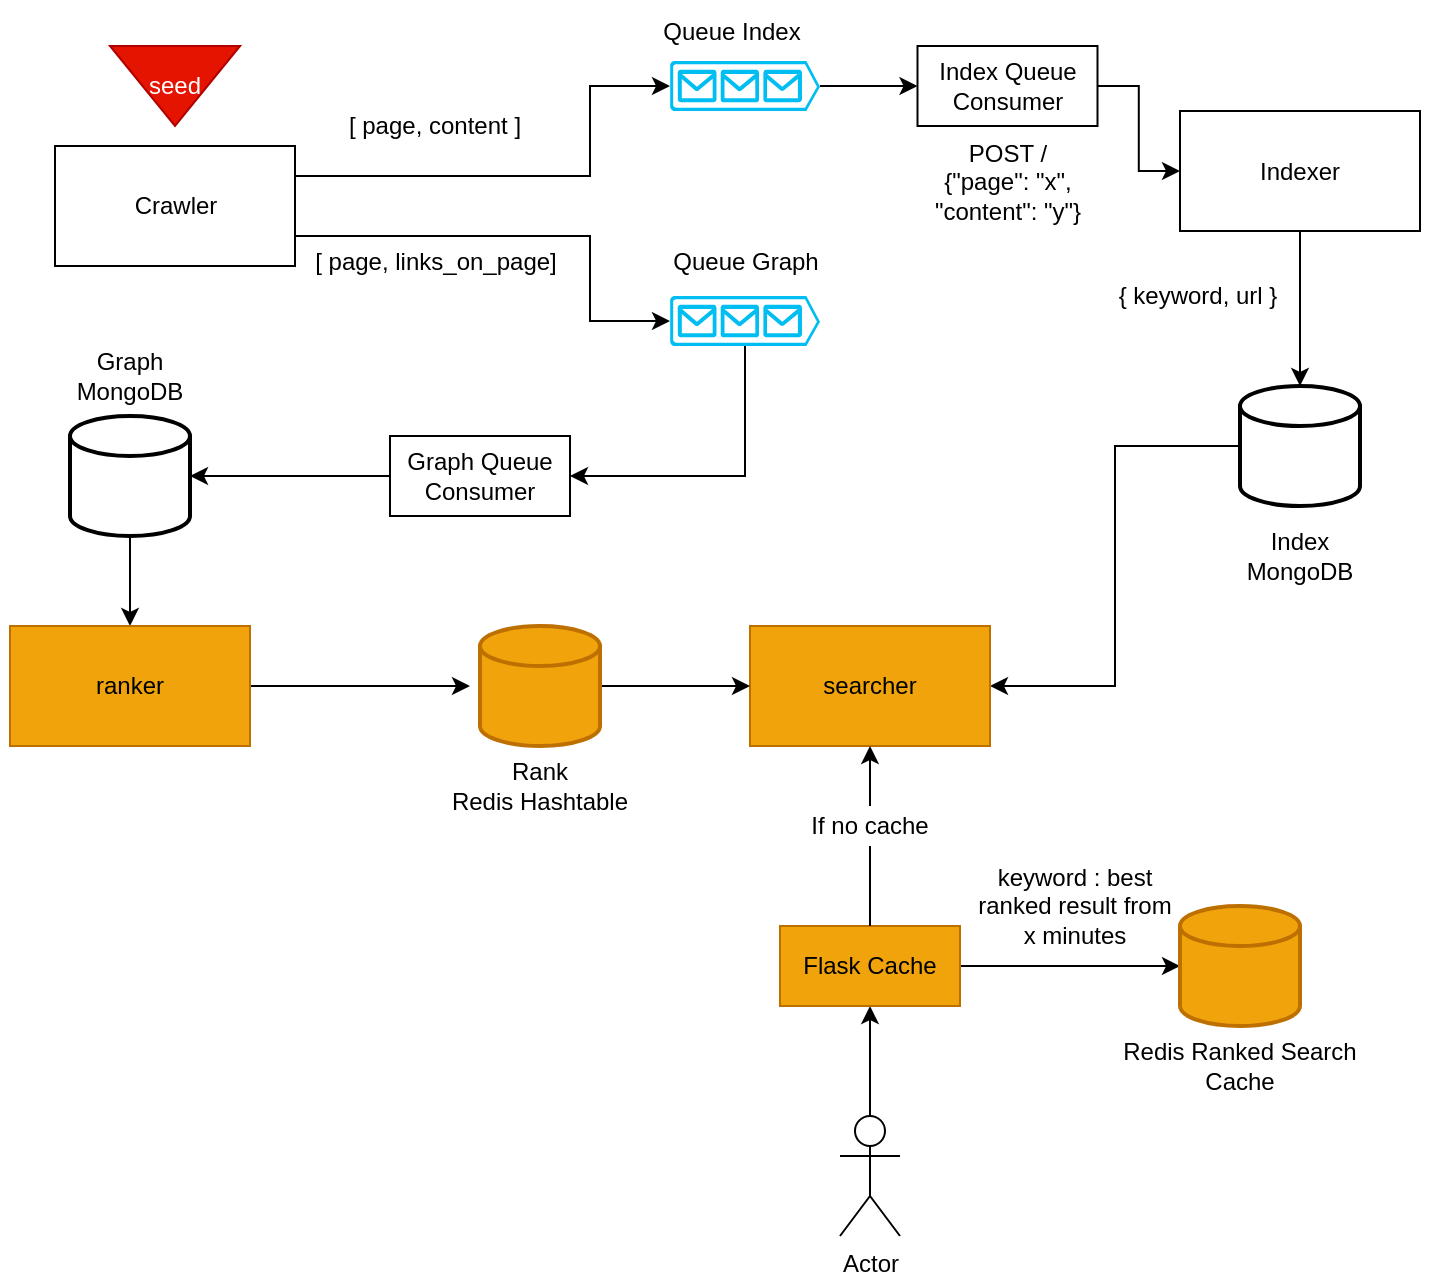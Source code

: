 <mxfile>
    <diagram id="Jl-_jQ0kGxpeFKTexMm_" name="Página-1">
        <mxGraphModel dx="690" dy="373" grid="1" gridSize="10" guides="1" tooltips="1" connect="1" arrows="1" fold="1" page="1" pageScale="1" pageWidth="827" pageHeight="1169" math="0" shadow="0">
            <root>
                <mxCell id="0"/>
                <mxCell id="1" parent="0"/>
                <mxCell id="45" style="edgeStyle=orthogonalEdgeStyle;rounded=0;orthogonalLoop=1;jettySize=auto;html=1;exitX=1;exitY=0.25;exitDx=0;exitDy=0;entryX=0;entryY=0.5;entryDx=0;entryDy=0;entryPerimeter=0;" parent="1" source="2" target="3" edge="1">
                    <mxGeometry relative="1" as="geometry">
                        <Array as="points">
                            <mxPoint x="380" y="115"/>
                            <mxPoint x="380" y="70"/>
                        </Array>
                    </mxGeometry>
                </mxCell>
                <mxCell id="93" style="edgeStyle=orthogonalEdgeStyle;rounded=0;orthogonalLoop=1;jettySize=auto;html=1;exitX=1;exitY=0.75;exitDx=0;exitDy=0;entryX=0;entryY=0.5;entryDx=0;entryDy=0;entryPerimeter=0;" parent="1" source="2" target="91" edge="1">
                    <mxGeometry relative="1" as="geometry">
                        <Array as="points">
                            <mxPoint x="380" y="145"/>
                            <mxPoint x="380" y="188"/>
                        </Array>
                    </mxGeometry>
                </mxCell>
                <mxCell id="2" value="Crawler" style="rounded=0;whiteSpace=wrap;html=1;" parent="1" vertex="1">
                    <mxGeometry x="112.5" y="100" width="120" height="60" as="geometry"/>
                </mxCell>
                <mxCell id="97" style="edgeStyle=orthogonalEdgeStyle;rounded=0;orthogonalLoop=1;jettySize=auto;html=1;entryX=0;entryY=0.5;entryDx=0;entryDy=0;" parent="1" source="3" target="65" edge="1">
                    <mxGeometry relative="1" as="geometry"/>
                </mxCell>
                <mxCell id="3" value="" style="verticalLabelPosition=bottom;html=1;verticalAlign=top;align=center;strokeColor=none;fillColor=#00BEF2;shape=mxgraph.azure.queue_generic;pointerEvents=1;" parent="1" vertex="1">
                    <mxGeometry x="420" y="57.5" width="75" height="25" as="geometry"/>
                </mxCell>
                <mxCell id="63" style="edgeStyle=orthogonalEdgeStyle;rounded=0;orthogonalLoop=1;jettySize=auto;html=1;entryX=0.5;entryY=0;entryDx=0;entryDy=0;startArrow=none;startFill=0;strokeWidth=1;" parent="1" source="4" target="25" edge="1">
                    <mxGeometry relative="1" as="geometry"/>
                </mxCell>
                <mxCell id="4" value="" style="strokeWidth=2;html=1;shape=mxgraph.flowchart.database;whiteSpace=wrap;" parent="1" vertex="1">
                    <mxGeometry x="120" y="235" width="60" height="60" as="geometry"/>
                </mxCell>
                <mxCell id="7" value="Queue Index" style="text;html=1;strokeColor=none;fillColor=none;align=center;verticalAlign=middle;whiteSpace=wrap;rounded=0;" parent="1" vertex="1">
                    <mxGeometry x="386.25" y="27.5" width="130" height="30" as="geometry"/>
                </mxCell>
                <mxCell id="8" value="[ page, content ]" style="text;html=1;strokeColor=none;fillColor=none;align=center;verticalAlign=middle;whiteSpace=wrap;rounded=0;" parent="1" vertex="1">
                    <mxGeometry x="245" y="80" width="115" height="20" as="geometry"/>
                </mxCell>
                <mxCell id="9" value="Graph&lt;br&gt;MongoDB" style="text;html=1;strokeColor=none;fillColor=none;align=center;verticalAlign=middle;whiteSpace=wrap;rounded=0;" parent="1" vertex="1">
                    <mxGeometry x="85" y="195" width="130" height="40" as="geometry"/>
                </mxCell>
                <mxCell id="24" style="edgeStyle=orthogonalEdgeStyle;rounded=0;orthogonalLoop=1;jettySize=auto;html=1;entryX=0.5;entryY=0;entryDx=0;entryDy=0;entryPerimeter=0;" parent="1" source="12" target="21" edge="1">
                    <mxGeometry relative="1" as="geometry"/>
                </mxCell>
                <mxCell id="12" value="Indexer" style="rounded=0;whiteSpace=wrap;html=1;" parent="1" vertex="1">
                    <mxGeometry x="675" y="82.5" width="120" height="60" as="geometry"/>
                </mxCell>
                <mxCell id="19" value="[ page, links_on_page]" style="text;html=1;strokeColor=none;fillColor=none;align=center;verticalAlign=middle;whiteSpace=wrap;rounded=0;" parent="1" vertex="1">
                    <mxGeometry x="232.5" y="147.5" width="140" height="20" as="geometry"/>
                </mxCell>
                <mxCell id="60" style="edgeStyle=orthogonalEdgeStyle;rounded=0;orthogonalLoop=1;jettySize=auto;html=1;exitX=0;exitY=0.5;exitDx=0;exitDy=0;exitPerimeter=0;entryX=1;entryY=0.5;entryDx=0;entryDy=0;startArrow=none;startFill=0;strokeWidth=1;" parent="1" source="21" target="39" edge="1">
                    <mxGeometry relative="1" as="geometry">
                        <mxPoint x="610" y="320" as="targetPoint"/>
                    </mxGeometry>
                </mxCell>
                <mxCell id="21" value="" style="strokeWidth=2;html=1;shape=mxgraph.flowchart.database;whiteSpace=wrap;" parent="1" vertex="1">
                    <mxGeometry x="705" y="220" width="60" height="60" as="geometry"/>
                </mxCell>
                <mxCell id="22" value="Index&lt;br&gt;MongoDB" style="text;html=1;strokeColor=none;fillColor=none;align=center;verticalAlign=middle;whiteSpace=wrap;rounded=0;" parent="1" vertex="1">
                    <mxGeometry x="670" y="285" width="130" height="40" as="geometry"/>
                </mxCell>
                <mxCell id="23" value="{ keyword, url }" style="text;html=1;strokeColor=none;fillColor=none;align=center;verticalAlign=middle;whiteSpace=wrap;rounded=0;" parent="1" vertex="1">
                    <mxGeometry x="633.75" y="165" width="100" height="20" as="geometry"/>
                </mxCell>
                <mxCell id="57" style="edgeStyle=orthogonalEdgeStyle;rounded=0;orthogonalLoop=1;jettySize=auto;html=1;startArrow=none;startFill=0;strokeWidth=1;" parent="1" source="25" edge="1">
                    <mxGeometry relative="1" as="geometry">
                        <mxPoint x="320" y="370" as="targetPoint"/>
                    </mxGeometry>
                </mxCell>
                <mxCell id="25" value="ranker" style="rounded=0;whiteSpace=wrap;html=1;fillColor=#f0a30a;strokeColor=#BD7000;fontColor=#000000;" parent="1" vertex="1">
                    <mxGeometry x="90" y="340" width="120" height="60" as="geometry"/>
                </mxCell>
                <mxCell id="53" style="edgeStyle=orthogonalEdgeStyle;rounded=0;orthogonalLoop=1;jettySize=auto;html=1;exitX=0;exitY=0.5;exitDx=0;exitDy=0;entryX=1;entryY=0.5;entryDx=0;entryDy=0;entryPerimeter=0;startArrow=none;startFill=0;strokeWidth=1;" parent="1" source="71" target="4" edge="1">
                    <mxGeometry relative="1" as="geometry">
                        <Array as="points"/>
                    </mxGeometry>
                </mxCell>
                <mxCell id="33" value="Queue Graph" style="text;html=1;strokeColor=none;fillColor=none;align=center;verticalAlign=middle;whiteSpace=wrap;rounded=0;" parent="1" vertex="1">
                    <mxGeometry x="392.5" y="140" width="130" height="35" as="geometry"/>
                </mxCell>
                <mxCell id="39" value="searcher" style="rounded=0;whiteSpace=wrap;html=1;fillColor=#f0a30a;strokeColor=#BD7000;fontColor=#000000;" parent="1" vertex="1">
                    <mxGeometry x="460" y="340" width="120" height="60" as="geometry"/>
                </mxCell>
                <mxCell id="43" value="seed" style="triangle;whiteSpace=wrap;html=1;direction=south;fillColor=#e51400;strokeColor=#B20000;fontColor=#ffffff;" parent="1" vertex="1">
                    <mxGeometry x="140" y="50" width="65" height="40" as="geometry"/>
                </mxCell>
                <mxCell id="87" style="edgeStyle=orthogonalEdgeStyle;rounded=0;orthogonalLoop=1;jettySize=auto;html=1;" parent="1" source="50" target="73" edge="1">
                    <mxGeometry relative="1" as="geometry"/>
                </mxCell>
                <mxCell id="50" value="Actor" style="shape=umlActor;verticalLabelPosition=bottom;verticalAlign=top;html=1;outlineConnect=0;" parent="1" vertex="1">
                    <mxGeometry x="505" y="585" width="30" height="60" as="geometry"/>
                </mxCell>
                <mxCell id="58" style="edgeStyle=orthogonalEdgeStyle;rounded=0;orthogonalLoop=1;jettySize=auto;html=1;entryX=0;entryY=0.5;entryDx=0;entryDy=0;startArrow=none;startFill=0;strokeWidth=1;" parent="1" source="55" target="39" edge="1">
                    <mxGeometry relative="1" as="geometry"/>
                </mxCell>
                <mxCell id="55" value="" style="strokeWidth=2;html=1;shape=mxgraph.flowchart.database;whiteSpace=wrap;fillColor=#f0a30a;strokeColor=#BD7000;fontColor=#000000;" parent="1" vertex="1">
                    <mxGeometry x="325" y="340" width="60" height="60" as="geometry"/>
                </mxCell>
                <mxCell id="56" value="Rank&lt;br&gt;Redis Hashtable" style="text;html=1;strokeColor=none;fillColor=none;align=center;verticalAlign=middle;whiteSpace=wrap;rounded=0;" parent="1" vertex="1">
                    <mxGeometry x="290" y="400" width="130" height="40" as="geometry"/>
                </mxCell>
                <mxCell id="69" style="edgeStyle=orthogonalEdgeStyle;rounded=0;orthogonalLoop=1;jettySize=auto;html=1;entryX=0;entryY=0.5;entryDx=0;entryDy=0;" parent="1" source="65" target="12" edge="1">
                    <mxGeometry relative="1" as="geometry"/>
                </mxCell>
                <mxCell id="65" value="Index Queue Consumer" style="rounded=0;whiteSpace=wrap;html=1;" parent="1" vertex="1">
                    <mxGeometry x="543.75" y="50" width="90" height="40" as="geometry"/>
                </mxCell>
                <mxCell id="68" value="POST /&lt;br&gt;{&quot;page&quot;: &quot;x&quot;,&lt;br&gt;&quot;content&quot;: &quot;y&quot;}" style="text;html=1;strokeColor=none;fillColor=none;align=center;verticalAlign=middle;whiteSpace=wrap;rounded=0;" parent="1" vertex="1">
                    <mxGeometry x="530" y="80" width="117.5" height="75" as="geometry"/>
                </mxCell>
                <mxCell id="71" value="Graph Queue Consumer" style="rounded=0;whiteSpace=wrap;html=1;" parent="1" vertex="1">
                    <mxGeometry x="280" y="245" width="90" height="40" as="geometry"/>
                </mxCell>
                <mxCell id="76" style="edgeStyle=orthogonalEdgeStyle;rounded=0;orthogonalLoop=1;jettySize=auto;html=1;entryX=0;entryY=0.5;entryDx=0;entryDy=0;entryPerimeter=0;exitX=0.944;exitY=0.5;exitDx=0;exitDy=0;exitPerimeter=0;" parent="1" source="73" target="74" edge="1">
                    <mxGeometry relative="1" as="geometry">
                        <mxPoint x="560" y="500" as="sourcePoint"/>
                    </mxGeometry>
                </mxCell>
                <mxCell id="84" style="edgeStyle=orthogonalEdgeStyle;rounded=0;orthogonalLoop=1;jettySize=auto;html=1;entryX=0.5;entryY=1;entryDx=0;entryDy=0;startArrow=none;" parent="1" source="82" target="39" edge="1">
                    <mxGeometry relative="1" as="geometry"/>
                </mxCell>
                <mxCell id="73" value="Flask Cache" style="rounded=0;whiteSpace=wrap;html=1;fillColor=#f0a30a;strokeColor=#BD7000;fontColor=#000000;" parent="1" vertex="1">
                    <mxGeometry x="475" y="490" width="90" height="40" as="geometry"/>
                </mxCell>
                <mxCell id="74" value="" style="strokeWidth=2;html=1;shape=mxgraph.flowchart.database;whiteSpace=wrap;fillColor=#f0a30a;strokeColor=#BD7000;fontColor=#000000;" parent="1" vertex="1">
                    <mxGeometry x="675" y="480" width="60" height="60" as="geometry"/>
                </mxCell>
                <mxCell id="75" value="Redis Ranked Search Cache" style="text;html=1;strokeColor=none;fillColor=none;align=center;verticalAlign=middle;whiteSpace=wrap;rounded=0;" parent="1" vertex="1">
                    <mxGeometry x="640" y="540" width="130" height="40" as="geometry"/>
                </mxCell>
                <mxCell id="77" value="keyword : best ranked result from x minutes" style="text;html=1;strokeColor=none;fillColor=none;align=center;verticalAlign=middle;whiteSpace=wrap;rounded=0;" parent="1" vertex="1">
                    <mxGeometry x="570" y="460" width="105" height="40" as="geometry"/>
                </mxCell>
                <mxCell id="82" value="If no cache" style="text;html=1;strokeColor=none;fillColor=none;align=center;verticalAlign=middle;whiteSpace=wrap;rounded=0;" parent="1" vertex="1">
                    <mxGeometry x="470" y="430" width="100" height="20" as="geometry"/>
                </mxCell>
                <mxCell id="86" value="" style="edgeStyle=orthogonalEdgeStyle;rounded=0;orthogonalLoop=1;jettySize=auto;html=1;entryX=0.5;entryY=1;entryDx=0;entryDy=0;endArrow=none;" parent="1" source="73" target="82" edge="1">
                    <mxGeometry relative="1" as="geometry">
                        <mxPoint x="520" y="490" as="sourcePoint"/>
                        <mxPoint x="520" y="400" as="targetPoint"/>
                    </mxGeometry>
                </mxCell>
                <mxCell id="94" style="edgeStyle=orthogonalEdgeStyle;rounded=0;orthogonalLoop=1;jettySize=auto;html=1;exitX=0.5;exitY=1;exitDx=0;exitDy=0;exitPerimeter=0;entryX=1;entryY=0.5;entryDx=0;entryDy=0;" parent="1" source="91" target="71" edge="1">
                    <mxGeometry relative="1" as="geometry"/>
                </mxCell>
                <mxCell id="91" value="" style="verticalLabelPosition=bottom;html=1;verticalAlign=top;align=center;strokeColor=none;fillColor=#00BEF2;shape=mxgraph.azure.queue_generic;pointerEvents=1;" parent="1" vertex="1">
                    <mxGeometry x="420" y="175" width="75" height="25" as="geometry"/>
                </mxCell>
            </root>
        </mxGraphModel>
    </diagram>
</mxfile>